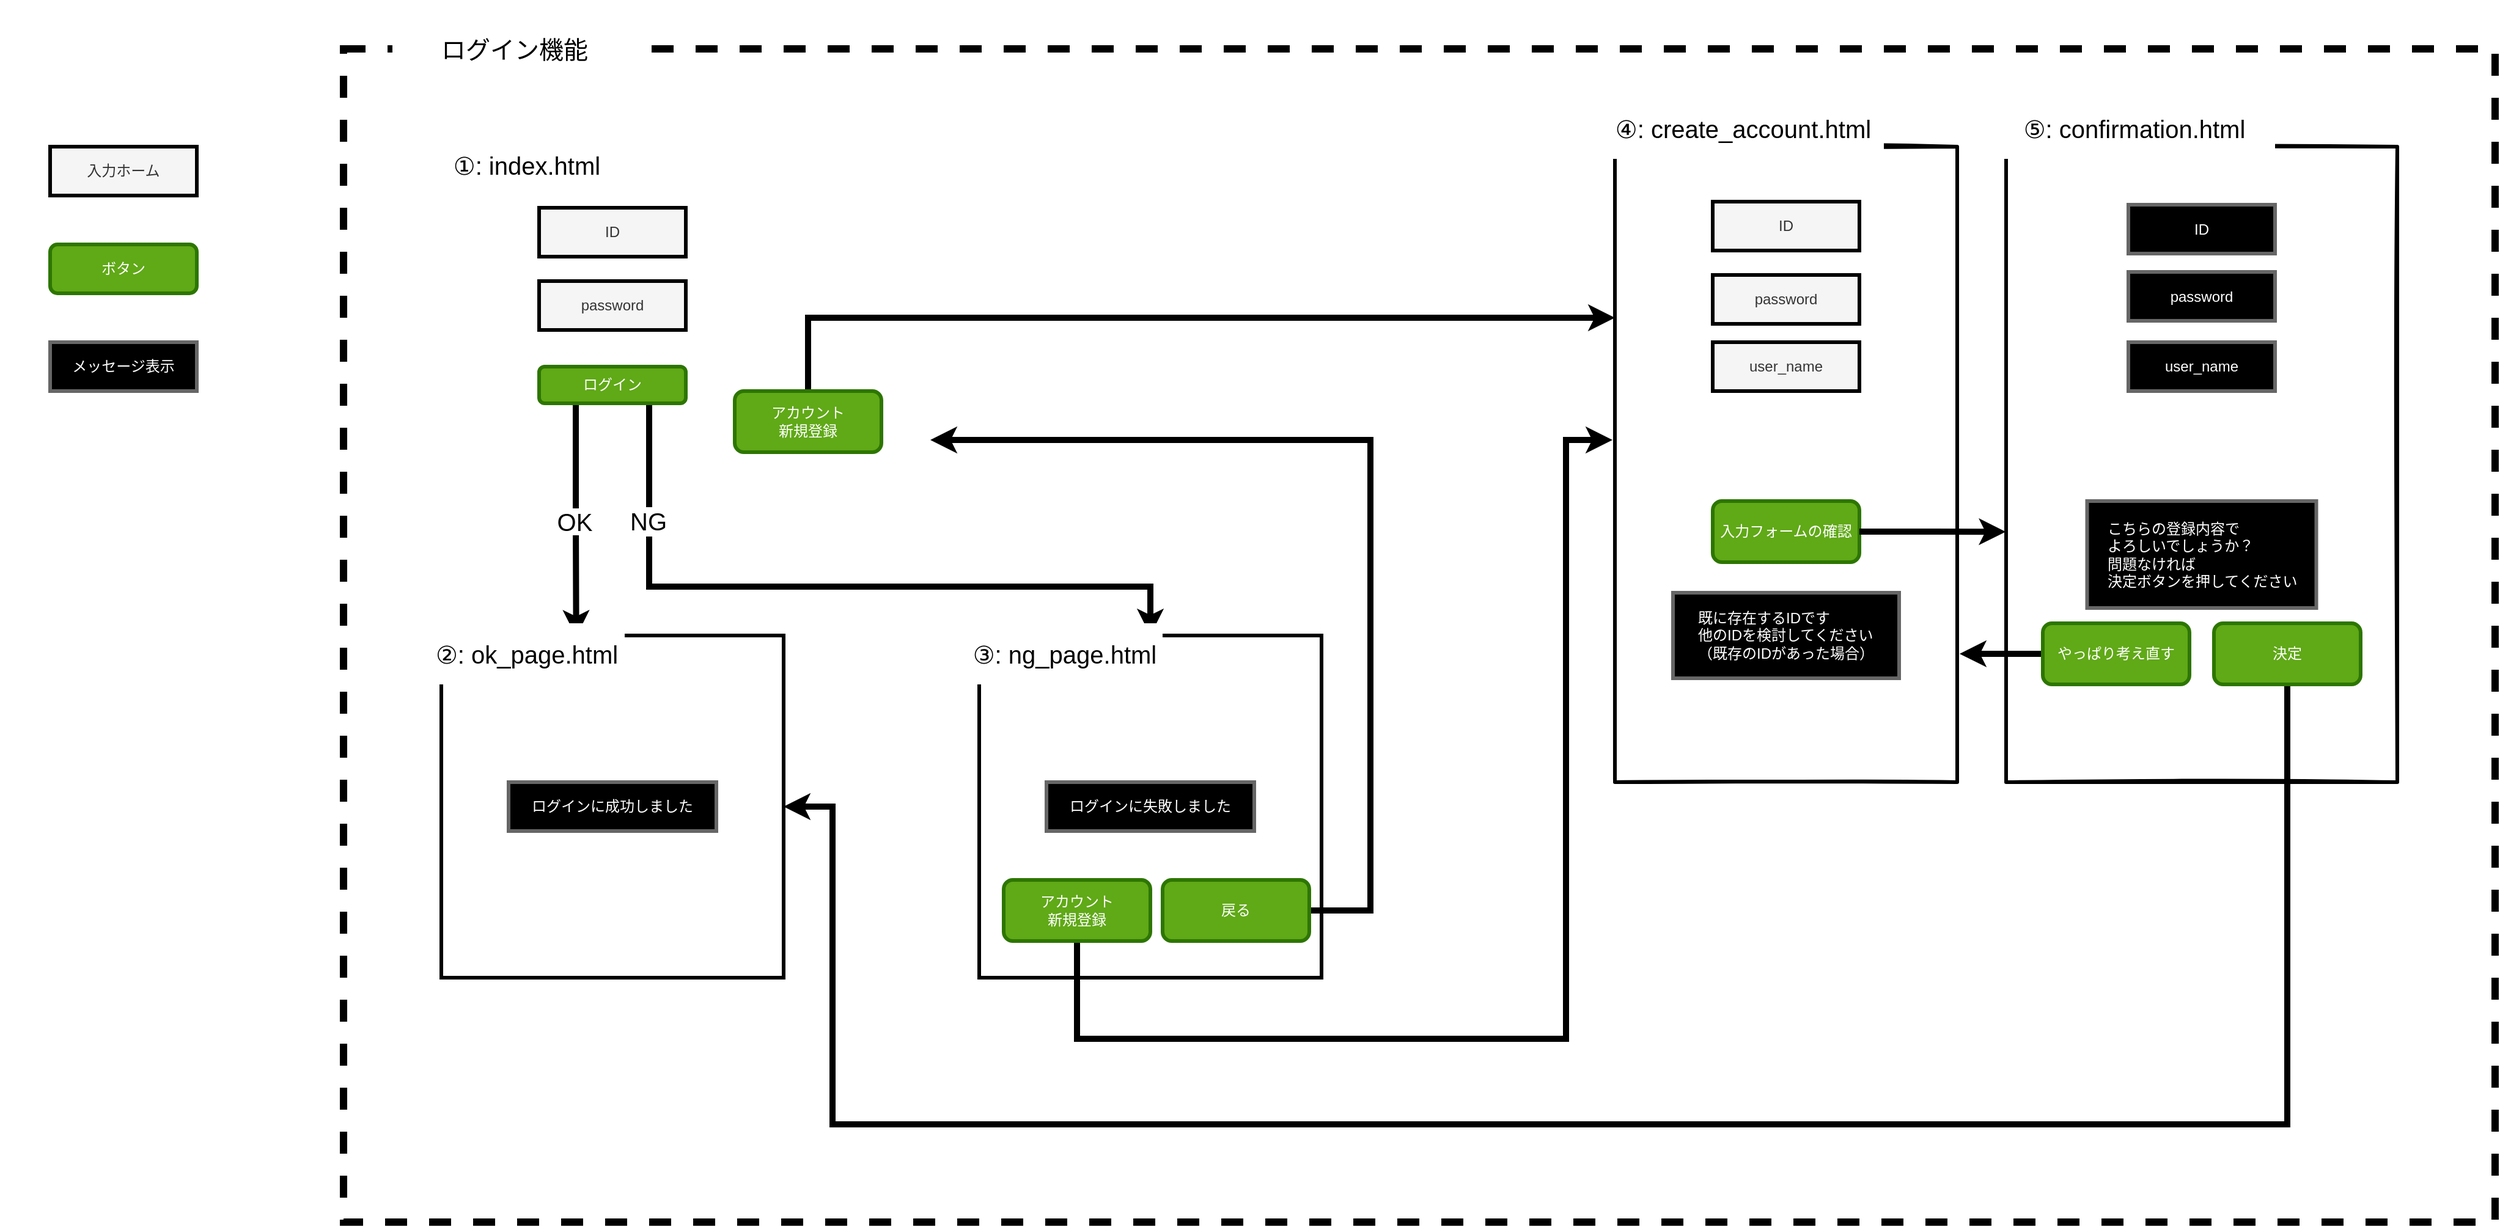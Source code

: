 <mxfile version="15.2.7" type="device" pages="2"><diagram id="_eIZh0aJAjxgbjg2VXkK" name="ログイン機能"><mxGraphModel dx="786" dy="572" grid="1" gridSize="10" guides="1" tooltips="1" connect="1" arrows="1" fold="1" page="1" pageScale="1" pageWidth="3000" pageHeight="3000" math="0" shadow="0"><root><mxCell id="0"/><mxCell id="1" parent="0"/><mxCell id="4dg3NlX9yMt_YVuA9b0G-71" value="" style="rounded=0;whiteSpace=wrap;html=1;labelBackgroundColor=#FFFFFF;fontSize=20;fillColor=none;dashed=1;strokeWidth=6;" vertex="1" parent="1"><mxGeometry x="320" y="240" width="1760" height="960" as="geometry"/></mxCell><mxCell id="4dg3NlX9yMt_YVuA9b0G-30" value="" style="rounded=0;whiteSpace=wrap;html=1;labelBackgroundColor=#000000;fontSize=12;fontColor=#333333;strokeColor=#FFFFFF;strokeWidth=2;fillColor=none;dashed=1;perimeterSpacing=0;glass=0;sketch=1;" vertex="1" parent="1"><mxGeometry x="40" y="280" width="200" height="270" as="geometry"/></mxCell><mxCell id="4dg3NlX9yMt_YVuA9b0G-23" value="" style="rounded=0;whiteSpace=wrap;html=1;labelBackgroundColor=#FFFFFF;fontSize=20;fontColor=#000000;strokeColor=#FFFFFF;strokeWidth=3;" vertex="1" parent="1"><mxGeometry x="400" y="320" width="400" height="280" as="geometry"/></mxCell><mxCell id="4dg3NlX9yMt_YVuA9b0G-3" value="ID" style="rounded=0;whiteSpace=wrap;html=1;fillColor=#f5f5f5;strokeColor=#000000;fontColor=#333333;strokeWidth=3;" vertex="1" parent="1"><mxGeometry x="480" y="370" width="120" height="40" as="geometry"/></mxCell><mxCell id="4dg3NlX9yMt_YVuA9b0G-4" value="password" style="rounded=0;whiteSpace=wrap;html=1;fillColor=#f5f5f5;strokeColor=#000000;fontColor=#333333;strokeWidth=3;" vertex="1" parent="1"><mxGeometry x="480" y="430" width="120" height="40" as="geometry"/></mxCell><mxCell id="4dg3NlX9yMt_YVuA9b0G-16" style="edgeStyle=orthogonalEdgeStyle;rounded=0;orthogonalLoop=1;jettySize=auto;html=1;exitX=0.75;exitY=1;exitDx=0;exitDy=0;fontSize=20;fontColor=#000000;strokeWidth=5;entryX=0.5;entryY=0;entryDx=0;entryDy=0;" edge="1" parent="1" source="4dg3NlX9yMt_YVuA9b0G-5" target="4dg3NlX9yMt_YVuA9b0G-8"><mxGeometry relative="1" as="geometry"><mxPoint x="580" y="690" as="targetPoint"/><Array as="points"><mxPoint x="570" y="680"/><mxPoint x="980" y="680"/></Array></mxGeometry></mxCell><mxCell id="4dg3NlX9yMt_YVuA9b0G-19" value="NG" style="edgeLabel;html=1;align=center;verticalAlign=middle;resizable=0;points=[];fontSize=20;fontColor=#000000;labelBackgroundColor=#FFFFFF;spacing=0;rotation=0;" vertex="1" connectable="0" parent="4dg3NlX9yMt_YVuA9b0G-16"><mxGeometry x="-0.701" y="1" relative="1" as="geometry"><mxPoint x="-2" y="6" as="offset"/></mxGeometry></mxCell><mxCell id="4dg3NlX9yMt_YVuA9b0G-17" style="edgeStyle=orthogonalEdgeStyle;rounded=0;orthogonalLoop=1;jettySize=auto;html=1;exitX=0.25;exitY=1;exitDx=0;exitDy=0;entryX=0.394;entryY=0.004;entryDx=0;entryDy=0;entryPerimeter=0;fontSize=20;fontColor=#000000;strokeWidth=5;" edge="1" parent="1" source="4dg3NlX9yMt_YVuA9b0G-5" target="4dg3NlX9yMt_YVuA9b0G-6"><mxGeometry relative="1" as="geometry"/></mxCell><mxCell id="4dg3NlX9yMt_YVuA9b0G-18" value="OK" style="edgeLabel;align=center;verticalAlign=middle;resizable=0;points=[];fontSize=20;fontColor=#000000;labelBackgroundColor=#FFFFFF;" vertex="1" connectable="0" parent="4dg3NlX9yMt_YVuA9b0G-17"><mxGeometry x="-0.026" y="2" relative="1" as="geometry"><mxPoint x="-3" y="2" as="offset"/></mxGeometry></mxCell><mxCell id="4dg3NlX9yMt_YVuA9b0G-5" value="ログイン" style="rounded=1;whiteSpace=wrap;html=1;strokeColor=#2D7600;strokeWidth=3;fillColor=#60a917;fontColor=#ffffff;" vertex="1" parent="1"><mxGeometry x="480" y="500" width="120" height="30" as="geometry"/></mxCell><mxCell id="4dg3NlX9yMt_YVuA9b0G-6" value="" style="whiteSpace=wrap;html=1;aspect=fixed;strokeWidth=3;" vertex="1" parent="1"><mxGeometry x="400" y="720" width="280" height="280" as="geometry"/></mxCell><mxCell id="4dg3NlX9yMt_YVuA9b0G-8" value="" style="whiteSpace=wrap;html=1;aspect=fixed;strokeWidth=3;" vertex="1" parent="1"><mxGeometry x="840" y="720" width="280" height="280" as="geometry"/></mxCell><mxCell id="4dg3NlX9yMt_YVuA9b0G-36" style="edgeStyle=orthogonalEdgeStyle;rounded=0;orthogonalLoop=1;jettySize=auto;html=1;fontSize=12;fontColor=#FFFFFF;strokeWidth=5;" edge="1" parent="1" source="4dg3NlX9yMt_YVuA9b0G-20" target="4dg3NlX9yMt_YVuA9b0G-35"><mxGeometry relative="1" as="geometry"><Array as="points"><mxPoint x="700" y="460"/></Array></mxGeometry></mxCell><mxCell id="4dg3NlX9yMt_YVuA9b0G-20" value="アカウント&lt;br&gt;新規登録" style="rounded=1;whiteSpace=wrap;html=1;strokeColor=#2D7600;strokeWidth=3;fillColor=#60a917;fontColor=#ffffff;" vertex="1" parent="1"><mxGeometry x="640" y="520" width="120" height="50" as="geometry"/></mxCell><mxCell id="4dg3NlX9yMt_YVuA9b0G-25" value="ログインに失敗しました" style="rounded=0;whiteSpace=wrap;html=1;labelBackgroundColor=#000000;fontSize=12;strokeWidth=3;fillColor=#000000;strokeColor=#666666;fontColor=#FFFFFF;" vertex="1" parent="1"><mxGeometry x="895" y="840" width="170" height="40" as="geometry"/></mxCell><mxCell id="4dg3NlX9yMt_YVuA9b0G-26" value="入力ホーム" style="rounded=0;whiteSpace=wrap;html=1;fillColor=#f5f5f5;strokeColor=#000000;fontColor=#333333;strokeWidth=3;" vertex="1" parent="1"><mxGeometry x="80" y="320" width="120" height="40" as="geometry"/></mxCell><mxCell id="4dg3NlX9yMt_YVuA9b0G-28" value="ボタン" style="rounded=1;whiteSpace=wrap;html=1;strokeColor=#2D7600;strokeWidth=3;fillColor=#60a917;fontColor=#ffffff;" vertex="1" parent="1"><mxGeometry x="80" y="400" width="120" height="40" as="geometry"/></mxCell><mxCell id="4dg3NlX9yMt_YVuA9b0G-29" value="メッセージ表示" style="rounded=0;whiteSpace=wrap;html=1;labelBackgroundColor=#000000;fontSize=12;strokeWidth=3;fillColor=#000000;strokeColor=#666666;fontColor=#FFFFFF;" vertex="1" parent="1"><mxGeometry x="80" y="480" width="120" height="40" as="geometry"/></mxCell><mxCell id="4dg3NlX9yMt_YVuA9b0G-31" value="ログインに成功しました" style="rounded=0;whiteSpace=wrap;html=1;labelBackgroundColor=#000000;fontSize=12;strokeWidth=3;fillColor=#000000;strokeColor=#666666;fontColor=#FFFFFF;" vertex="1" parent="1"><mxGeometry x="455" y="840" width="170" height="40" as="geometry"/></mxCell><mxCell id="4dg3NlX9yMt_YVuA9b0G-39" style="edgeStyle=orthogonalEdgeStyle;rounded=0;orthogonalLoop=1;jettySize=auto;html=1;fontSize=12;fontColor=#FFFFFF;strokeWidth=5;" edge="1" parent="1" source="4dg3NlX9yMt_YVuA9b0G-38"><mxGeometry relative="1" as="geometry"><mxPoint x="1358" y="560" as="targetPoint"/><Array as="points"><mxPoint x="920" y="1050"/><mxPoint x="1320" y="1050"/><mxPoint x="1320" y="560"/></Array></mxGeometry></mxCell><mxCell id="4dg3NlX9yMt_YVuA9b0G-38" value="アカウント&lt;br&gt;新規登録" style="rounded=1;whiteSpace=wrap;html=1;strokeColor=#2D7600;strokeWidth=3;fillColor=#60a917;fontColor=#ffffff;" vertex="1" parent="1"><mxGeometry x="860" y="920" width="120" height="50" as="geometry"/></mxCell><mxCell id="4dg3NlX9yMt_YVuA9b0G-41" style="edgeStyle=orthogonalEdgeStyle;rounded=0;orthogonalLoop=1;jettySize=auto;html=1;fontSize=12;fontColor=#FFFFFF;strokeWidth=5;" edge="1" parent="1" source="4dg3NlX9yMt_YVuA9b0G-40"><mxGeometry relative="1" as="geometry"><mxPoint x="800" y="560" as="targetPoint"/><Array as="points"><mxPoint x="1160" y="945"/><mxPoint x="1160" y="560"/></Array></mxGeometry></mxCell><mxCell id="4dg3NlX9yMt_YVuA9b0G-40" value="戻る" style="rounded=1;whiteSpace=wrap;html=1;strokeColor=#2D7600;strokeWidth=3;fillColor=#60a917;fontColor=#ffffff;" vertex="1" parent="1"><mxGeometry x="990" y="920" width="120" height="50" as="geometry"/></mxCell><mxCell id="4dg3NlX9yMt_YVuA9b0G-45" value="" style="rounded=0;whiteSpace=wrap;html=1;glass=0;labelBackgroundColor=#000000;sketch=1;fontSize=12;strokeWidth=3;align=left;verticalAlign=middle;" vertex="1" parent="1"><mxGeometry x="1680" y="320" width="320" height="520" as="geometry"/></mxCell><mxCell id="4dg3NlX9yMt_YVuA9b0G-48" value="ID" style="rounded=0;whiteSpace=wrap;html=1;labelBackgroundColor=#000000;fontSize=12;strokeWidth=3;fillColor=#000000;strokeColor=#666666;fontColor=#FFFFFF;" vertex="1" parent="1"><mxGeometry x="1780" y="367.5" width="120" height="40" as="geometry"/></mxCell><mxCell id="4dg3NlX9yMt_YVuA9b0G-49" value="password" style="rounded=0;whiteSpace=wrap;html=1;labelBackgroundColor=#000000;fontSize=12;strokeWidth=3;fillColor=#000000;strokeColor=#666666;fontColor=#FFFFFF;" vertex="1" parent="1"><mxGeometry x="1780" y="422.5" width="120" height="40" as="geometry"/></mxCell><mxCell id="4dg3NlX9yMt_YVuA9b0G-51" value="こちらの登録内容で&lt;br&gt;よろしいでしょうか？&lt;br&gt;問題なければ&lt;br&gt;&lt;div&gt;決定ボタンを押してください&lt;/div&gt;" style="rounded=0;whiteSpace=wrap;html=1;labelBackgroundColor=#000000;fontSize=12;strokeWidth=3;fillColor=#000000;strokeColor=#666666;fontColor=#FFFFFF;align=left;spacingLeft=15;" vertex="1" parent="1"><mxGeometry x="1746.25" y="610" width="187.5" height="87.5" as="geometry"/></mxCell><mxCell id="4dg3NlX9yMt_YVuA9b0G-63" style="edgeStyle=orthogonalEdgeStyle;rounded=0;orthogonalLoop=1;jettySize=auto;html=1;entryX=1;entryY=0.5;entryDx=0;entryDy=0;fontSize=12;fontColor=#FFFFFF;strokeWidth=5;" edge="1" parent="1" source="4dg3NlX9yMt_YVuA9b0G-52" target="4dg3NlX9yMt_YVuA9b0G-6"><mxGeometry relative="1" as="geometry"><Array as="points"><mxPoint x="1910" y="1120"/><mxPoint x="720" y="1120"/><mxPoint x="720" y="860"/></Array></mxGeometry></mxCell><mxCell id="4dg3NlX9yMt_YVuA9b0G-52" value="決定" style="rounded=1;whiteSpace=wrap;html=1;strokeColor=#2D7600;strokeWidth=3;fillColor=#60a917;fontColor=#ffffff;" vertex="1" parent="1"><mxGeometry x="1850" y="710" width="120" height="50" as="geometry"/></mxCell><mxCell id="4dg3NlX9yMt_YVuA9b0G-60" style="edgeStyle=orthogonalEdgeStyle;rounded=0;orthogonalLoop=1;jettySize=auto;html=1;entryX=1.007;entryY=0.798;entryDx=0;entryDy=0;entryPerimeter=0;fontSize=12;fontColor=#FFFFFF;strokeWidth=5;" edge="1" parent="1" source="4dg3NlX9yMt_YVuA9b0G-53" target="4dg3NlX9yMt_YVuA9b0G-35"><mxGeometry relative="1" as="geometry"/></mxCell><mxCell id="4dg3NlX9yMt_YVuA9b0G-53" value="やっぱり考え直す" style="rounded=1;whiteSpace=wrap;html=1;strokeColor=#2D7600;strokeWidth=3;fillColor=#60a917;fontColor=#ffffff;" vertex="1" parent="1"><mxGeometry x="1710" y="710" width="120" height="50" as="geometry"/></mxCell><mxCell id="4dg3NlX9yMt_YVuA9b0G-55" value="&lt;span style=&quot;&quot;&gt;user_name&lt;/span&gt;" style="rounded=0;whiteSpace=wrap;html=1;labelBackgroundColor=#000000;fontSize=12;strokeWidth=3;fillColor=#000000;strokeColor=#666666;fontColor=#FFFFFF;" vertex="1" parent="1"><mxGeometry x="1780" y="480" width="120" height="40" as="geometry"/></mxCell><mxCell id="4dg3NlX9yMt_YVuA9b0G-59" style="edgeStyle=orthogonalEdgeStyle;rounded=0;orthogonalLoop=1;jettySize=auto;html=1;exitX=0.5;exitY=1;exitDx=0;exitDy=0;fontSize=12;fontColor=#FFFFFF;strokeWidth=5;" edge="1" parent="1" source="4dg3NlX9yMt_YVuA9b0G-45" target="4dg3NlX9yMt_YVuA9b0G-45"><mxGeometry relative="1" as="geometry"/></mxCell><mxCell id="4dg3NlX9yMt_YVuA9b0G-64" value="" style="group" vertex="1" connectable="0" parent="1"><mxGeometry x="1360" y="320" width="280" height="520" as="geometry"/></mxCell><mxCell id="4dg3NlX9yMt_YVuA9b0G-35" value="" style="rounded=0;whiteSpace=wrap;html=1;glass=0;labelBackgroundColor=#000000;sketch=1;fontSize=12;strokeWidth=3;" vertex="1" parent="4dg3NlX9yMt_YVuA9b0G-64"><mxGeometry width="280" height="520" as="geometry"/></mxCell><mxCell id="4dg3NlX9yMt_YVuA9b0G-32" value="ID" style="rounded=0;whiteSpace=wrap;html=1;fillColor=#f5f5f5;strokeColor=#000000;fontColor=#333333;strokeWidth=3;" vertex="1" parent="4dg3NlX9yMt_YVuA9b0G-64"><mxGeometry x="80" y="45" width="120" height="40" as="geometry"/></mxCell><mxCell id="4dg3NlX9yMt_YVuA9b0G-33" value="password" style="rounded=0;whiteSpace=wrap;html=1;fillColor=#f5f5f5;strokeColor=#000000;fontColor=#333333;strokeWidth=3;" vertex="1" parent="4dg3NlX9yMt_YVuA9b0G-64"><mxGeometry x="80" y="105" width="120" height="40" as="geometry"/></mxCell><mxCell id="4dg3NlX9yMt_YVuA9b0G-34" value="入力フォームの確認" style="rounded=1;whiteSpace=wrap;html=1;strokeColor=#2D7600;strokeWidth=3;fillColor=#60a917;fontColor=#ffffff;" vertex="1" parent="4dg3NlX9yMt_YVuA9b0G-64"><mxGeometry x="80" y="290" width="120" height="50" as="geometry"/></mxCell><mxCell id="4dg3NlX9yMt_YVuA9b0G-37" value="既に存在するIDです&lt;br&gt;&lt;div&gt;他のIDを検討してください&lt;/div&gt;&lt;div&gt;（既存のIDがあった場合）&lt;/div&gt;" style="rounded=0;whiteSpace=wrap;html=1;labelBackgroundColor=#000000;fontSize=12;strokeWidth=3;fillColor=#000000;strokeColor=#666666;fontColor=#FFFFFF;align=left;verticalAlign=middle;spacingLeft=18;" vertex="1" parent="4dg3NlX9yMt_YVuA9b0G-64"><mxGeometry x="47.5" y="365" width="185" height="70" as="geometry"/></mxCell><mxCell id="4dg3NlX9yMt_YVuA9b0G-54" value="user_name" style="rounded=0;whiteSpace=wrap;html=1;fillColor=#f5f5f5;strokeColor=#000000;fontColor=#333333;strokeWidth=3;" vertex="1" parent="4dg3NlX9yMt_YVuA9b0G-64"><mxGeometry x="80" y="160" width="120" height="40" as="geometry"/></mxCell><mxCell id="4dg3NlX9yMt_YVuA9b0G-61" style="edgeStyle=orthogonalEdgeStyle;rounded=0;orthogonalLoop=1;jettySize=auto;html=1;entryX=-0.001;entryY=0.606;entryDx=0;entryDy=0;entryPerimeter=0;fontSize=12;fontColor=#FFFFFF;strokeWidth=5;" edge="1" parent="1" source="4dg3NlX9yMt_YVuA9b0G-34" target="4dg3NlX9yMt_YVuA9b0G-45"><mxGeometry relative="1" as="geometry"/></mxCell><mxCell id="4dg3NlX9yMt_YVuA9b0G-73" value="①: index.html" style="rounded=0;whiteSpace=wrap;html=1;dashed=1;labelBackgroundColor=#FFFFFF;fontSize=20;fontColor=#000000;strokeWidth=6;fillColor=#FFFFFF;gradientColor=none;strokeColor=none;" vertex="1" parent="1"><mxGeometry x="390" y="310" width="160" height="50" as="geometry"/></mxCell><mxCell id="4dg3NlX9yMt_YVuA9b0G-74" value="②: ok_page.html" style="rounded=0;whiteSpace=wrap;html=1;dashed=1;labelBackgroundColor=#FFFFFF;fontSize=20;fontColor=#000000;strokeWidth=6;fillColor=#FFFFFF;gradientColor=none;strokeColor=none;" vertex="1" parent="1"><mxGeometry x="390" y="710" width="160" height="50" as="geometry"/></mxCell><mxCell id="4dg3NlX9yMt_YVuA9b0G-75" value="③: ng_page.html" style="rounded=0;whiteSpace=wrap;html=1;dashed=1;labelBackgroundColor=#FFFFFF;fontSize=20;fontColor=#000000;strokeWidth=6;fillColor=#FFFFFF;gradientColor=none;strokeColor=none;" vertex="1" parent="1"><mxGeometry x="830" y="710" width="160" height="50" as="geometry"/></mxCell><mxCell id="4dg3NlX9yMt_YVuA9b0G-76" value="④: create_account.html" style="rounded=0;whiteSpace=wrap;html=1;dashed=1;labelBackgroundColor=#FFFFFF;fontSize=20;fontColor=#000000;strokeWidth=6;fillColor=#FFFFFF;gradientColor=none;strokeColor=none;" vertex="1" parent="1"><mxGeometry x="1350" y="280" width="230" height="50" as="geometry"/></mxCell><mxCell id="4dg3NlX9yMt_YVuA9b0G-77" value="⑤:&amp;nbsp;&lt;span style=&quot;font-family: inherit ; font-size: 20px ; text-align: left ; background-color: rgb(255 , 255 , 255)&quot;&gt;confirmation&lt;/span&gt;.html" style="rounded=0;whiteSpace=wrap;html=1;dashed=1;labelBackgroundColor=#FFFFFF;fontSize=20;fontColor=#000000;strokeWidth=6;fillColor=#FFFFFF;gradientColor=none;strokeColor=none;" vertex="1" parent="1"><mxGeometry x="1670" y="280" width="230" height="50" as="geometry"/></mxCell><mxCell id="4dg3NlX9yMt_YVuA9b0G-72" value="ログイン機能" style="rounded=0;whiteSpace=wrap;html=1;dashed=1;labelBackgroundColor=#FFFFFF;fontSize=20;fontColor=#000000;strokeWidth=6;fillColor=#FFFFFF;strokeColor=none;" vertex="1" parent="1"><mxGeometry x="360" y="200" width="200" height="80" as="geometry"/></mxCell></root></mxGraphModel></diagram><diagram name="ログイン機能＋DB連携" id="YMku9qutaPe43QvrwdbD"><mxGraphModel dx="925" dy="673" grid="1" gridSize="10" guides="1" tooltips="1" connect="1" arrows="1" fold="1" page="1" pageScale="1" pageWidth="3000" pageHeight="3000" math="0" shadow="0"><root><mxCell id="JeotvxRTCVFVFlLmz-3l-0"/><mxCell id="JeotvxRTCVFVFlLmz-3l-1" parent="JeotvxRTCVFVFlLmz-3l-0"/><mxCell id="bhd80sHZylLyzpHvzOyO-3" value="" style="rounded=0;whiteSpace=wrap;html=1;labelBackgroundColor=#FFFFFF;fontSize=20;strokeWidth=3;" vertex="1" parent="JeotvxRTCVFVFlLmz-3l-1"><mxGeometry x="320" y="1480" width="600" height="400" as="geometry"/></mxCell><mxCell id="JeotvxRTCVFVFlLmz-3l-2" value="" style="rounded=0;whiteSpace=wrap;html=1;labelBackgroundColor=#FFFFFF;fontSize=20;dashed=1;strokeWidth=6;fillColor=none;" vertex="1" parent="JeotvxRTCVFVFlLmz-3l-1"><mxGeometry x="320" y="240" width="1760" height="960" as="geometry"/></mxCell><mxCell id="JeotvxRTCVFVFlLmz-3l-3" value="" style="rounded=0;whiteSpace=wrap;html=1;labelBackgroundColor=#000000;fontSize=12;fontColor=#333333;strokeColor=#FFFFFF;strokeWidth=2;fillColor=none;dashed=1;perimeterSpacing=0;glass=0;sketch=1;" vertex="1" parent="JeotvxRTCVFVFlLmz-3l-1"><mxGeometry x="40" y="280" width="200" height="270" as="geometry"/></mxCell><mxCell id="JeotvxRTCVFVFlLmz-3l-4" value="" style="rounded=0;whiteSpace=wrap;html=1;labelBackgroundColor=#FFFFFF;fontSize=20;fontColor=#000000;strokeColor=#FFFFFF;strokeWidth=3;" vertex="1" parent="JeotvxRTCVFVFlLmz-3l-1"><mxGeometry x="400" y="320" width="400" height="280" as="geometry"/></mxCell><mxCell id="JeotvxRTCVFVFlLmz-3l-5" value="ID" style="rounded=0;whiteSpace=wrap;html=1;fillColor=#f5f5f5;strokeColor=#000000;fontColor=#333333;strokeWidth=3;" vertex="1" parent="JeotvxRTCVFVFlLmz-3l-1"><mxGeometry x="480" y="370" width="120" height="40" as="geometry"/></mxCell><mxCell id="JeotvxRTCVFVFlLmz-3l-6" value="password" style="rounded=0;whiteSpace=wrap;html=1;fillColor=#f5f5f5;strokeColor=#000000;fontColor=#333333;strokeWidth=3;" vertex="1" parent="JeotvxRTCVFVFlLmz-3l-1"><mxGeometry x="480" y="430" width="120" height="40" as="geometry"/></mxCell><mxCell id="JeotvxRTCVFVFlLmz-3l-7" style="edgeStyle=orthogonalEdgeStyle;rounded=0;orthogonalLoop=1;jettySize=auto;html=1;exitX=0.75;exitY=1;exitDx=0;exitDy=0;fontSize=20;fontColor=#000000;strokeWidth=5;entryX=0.5;entryY=0;entryDx=0;entryDy=0;" edge="1" parent="JeotvxRTCVFVFlLmz-3l-1" source="JeotvxRTCVFVFlLmz-3l-11" target="JeotvxRTCVFVFlLmz-3l-13"><mxGeometry relative="1" as="geometry"><mxPoint x="580" y="690" as="targetPoint"/><Array as="points"><mxPoint x="570" y="680"/><mxPoint x="980" y="680"/></Array></mxGeometry></mxCell><mxCell id="JeotvxRTCVFVFlLmz-3l-8" value="NG" style="edgeLabel;html=1;align=center;verticalAlign=middle;resizable=0;points=[];fontSize=20;fontColor=#000000;labelBackgroundColor=#FFFFFF;spacing=0;rotation=0;" vertex="1" connectable="0" parent="JeotvxRTCVFVFlLmz-3l-7"><mxGeometry x="-0.701" y="1" relative="1" as="geometry"><mxPoint x="-2" y="6" as="offset"/></mxGeometry></mxCell><mxCell id="JeotvxRTCVFVFlLmz-3l-9" style="edgeStyle=orthogonalEdgeStyle;rounded=0;orthogonalLoop=1;jettySize=auto;html=1;exitX=0.25;exitY=1;exitDx=0;exitDy=0;entryX=0.394;entryY=0.004;entryDx=0;entryDy=0;entryPerimeter=0;fontSize=20;fontColor=#000000;strokeWidth=5;" edge="1" parent="JeotvxRTCVFVFlLmz-3l-1" source="JeotvxRTCVFVFlLmz-3l-11" target="JeotvxRTCVFVFlLmz-3l-12"><mxGeometry relative="1" as="geometry"/></mxCell><mxCell id="JeotvxRTCVFVFlLmz-3l-10" value="OK" style="edgeLabel;align=center;verticalAlign=middle;resizable=0;points=[];fontSize=20;fontColor=#000000;labelBackgroundColor=#FFFFFF;" vertex="1" connectable="0" parent="JeotvxRTCVFVFlLmz-3l-9"><mxGeometry x="-0.026" y="2" relative="1" as="geometry"><mxPoint x="-3" y="2" as="offset"/></mxGeometry></mxCell><mxCell id="JeotvxRTCVFVFlLmz-3l-11" value="ログイン" style="rounded=1;whiteSpace=wrap;html=1;strokeColor=#2D7600;strokeWidth=3;fillColor=#60a917;fontColor=#ffffff;" vertex="1" parent="JeotvxRTCVFVFlLmz-3l-1"><mxGeometry x="480" y="500" width="120" height="30" as="geometry"/></mxCell><mxCell id="bhd80sHZylLyzpHvzOyO-0" style="edgeStyle=orthogonalEdgeStyle;rounded=0;orthogonalLoop=1;jettySize=auto;html=1;fontSize=20;fontColor=#000000;strokeWidth=5;" edge="1" parent="JeotvxRTCVFVFlLmz-3l-1" source="JeotvxRTCVFVFlLmz-3l-12"><mxGeometry relative="1" as="geometry"><mxPoint x="540" y="1440" as="targetPoint"/></mxGeometry></mxCell><mxCell id="JeotvxRTCVFVFlLmz-3l-12" value="" style="whiteSpace=wrap;html=1;aspect=fixed;strokeWidth=3;" vertex="1" parent="JeotvxRTCVFVFlLmz-3l-1"><mxGeometry x="400" y="720" width="280" height="280" as="geometry"/></mxCell><mxCell id="JeotvxRTCVFVFlLmz-3l-13" value="" style="whiteSpace=wrap;html=1;aspect=fixed;strokeWidth=3;" vertex="1" parent="JeotvxRTCVFVFlLmz-3l-1"><mxGeometry x="840" y="720" width="280" height="280" as="geometry"/></mxCell><mxCell id="JeotvxRTCVFVFlLmz-3l-14" style="edgeStyle=orthogonalEdgeStyle;rounded=0;orthogonalLoop=1;jettySize=auto;html=1;fontSize=12;fontColor=#FFFFFF;strokeWidth=5;" edge="1" parent="JeotvxRTCVFVFlLmz-3l-1" source="JeotvxRTCVFVFlLmz-3l-15" target="JeotvxRTCVFVFlLmz-3l-36"><mxGeometry relative="1" as="geometry"><Array as="points"><mxPoint x="700" y="460"/></Array></mxGeometry></mxCell><mxCell id="JeotvxRTCVFVFlLmz-3l-15" value="アカウント&lt;br&gt;新規登録" style="rounded=1;whiteSpace=wrap;html=1;strokeColor=#2D7600;strokeWidth=3;fillColor=#60a917;fontColor=#ffffff;" vertex="1" parent="JeotvxRTCVFVFlLmz-3l-1"><mxGeometry x="640" y="520" width="120" height="50" as="geometry"/></mxCell><mxCell id="JeotvxRTCVFVFlLmz-3l-16" value="ログインに失敗しました" style="rounded=0;whiteSpace=wrap;html=1;labelBackgroundColor=#000000;fontSize=12;strokeWidth=3;fillColor=#000000;strokeColor=#666666;fontColor=#FFFFFF;" vertex="1" parent="JeotvxRTCVFVFlLmz-3l-1"><mxGeometry x="895" y="840" width="170" height="40" as="geometry"/></mxCell><mxCell id="JeotvxRTCVFVFlLmz-3l-17" value="入力ホーム" style="rounded=0;whiteSpace=wrap;html=1;fillColor=#f5f5f5;strokeColor=#000000;fontColor=#333333;strokeWidth=3;" vertex="1" parent="JeotvxRTCVFVFlLmz-3l-1"><mxGeometry x="80" y="320" width="120" height="40" as="geometry"/></mxCell><mxCell id="JeotvxRTCVFVFlLmz-3l-18" value="ボタン" style="rounded=1;whiteSpace=wrap;html=1;strokeColor=#2D7600;strokeWidth=3;fillColor=#60a917;fontColor=#ffffff;" vertex="1" parent="JeotvxRTCVFVFlLmz-3l-1"><mxGeometry x="80" y="400" width="120" height="40" as="geometry"/></mxCell><mxCell id="JeotvxRTCVFVFlLmz-3l-19" value="メッセージ表示" style="rounded=0;whiteSpace=wrap;html=1;labelBackgroundColor=#000000;fontSize=12;strokeWidth=3;fillColor=#000000;strokeColor=#666666;fontColor=#FFFFFF;" vertex="1" parent="JeotvxRTCVFVFlLmz-3l-1"><mxGeometry x="80" y="480" width="120" height="40" as="geometry"/></mxCell><mxCell id="JeotvxRTCVFVFlLmz-3l-20" value="ログインに成功しました" style="rounded=0;whiteSpace=wrap;html=1;labelBackgroundColor=#000000;fontSize=12;strokeWidth=3;fillColor=#000000;strokeColor=#666666;fontColor=#FFFFFF;" vertex="1" parent="JeotvxRTCVFVFlLmz-3l-1"><mxGeometry x="455" y="840" width="170" height="40" as="geometry"/></mxCell><mxCell id="JeotvxRTCVFVFlLmz-3l-21" style="edgeStyle=orthogonalEdgeStyle;rounded=0;orthogonalLoop=1;jettySize=auto;html=1;fontSize=12;fontColor=#FFFFFF;strokeWidth=5;" edge="1" parent="JeotvxRTCVFVFlLmz-3l-1" source="JeotvxRTCVFVFlLmz-3l-22"><mxGeometry relative="1" as="geometry"><mxPoint x="1358" y="560" as="targetPoint"/><Array as="points"><mxPoint x="920" y="1050"/><mxPoint x="1320" y="1050"/><mxPoint x="1320" y="560"/></Array></mxGeometry></mxCell><mxCell id="JeotvxRTCVFVFlLmz-3l-22" value="アカウント&lt;br&gt;新規登録" style="rounded=1;whiteSpace=wrap;html=1;strokeColor=#2D7600;strokeWidth=3;fillColor=#60a917;fontColor=#ffffff;" vertex="1" parent="JeotvxRTCVFVFlLmz-3l-1"><mxGeometry x="860" y="920" width="120" height="50" as="geometry"/></mxCell><mxCell id="JeotvxRTCVFVFlLmz-3l-23" style="edgeStyle=orthogonalEdgeStyle;rounded=0;orthogonalLoop=1;jettySize=auto;html=1;fontSize=12;fontColor=#FFFFFF;strokeWidth=5;" edge="1" parent="JeotvxRTCVFVFlLmz-3l-1" source="JeotvxRTCVFVFlLmz-3l-24"><mxGeometry relative="1" as="geometry"><mxPoint x="800" y="560" as="targetPoint"/><Array as="points"><mxPoint x="1160" y="945"/><mxPoint x="1160" y="560"/></Array></mxGeometry></mxCell><mxCell id="JeotvxRTCVFVFlLmz-3l-24" value="戻る" style="rounded=1;whiteSpace=wrap;html=1;strokeColor=#2D7600;strokeWidth=3;fillColor=#60a917;fontColor=#ffffff;" vertex="1" parent="JeotvxRTCVFVFlLmz-3l-1"><mxGeometry x="990" y="920" width="120" height="50" as="geometry"/></mxCell><mxCell id="JeotvxRTCVFVFlLmz-3l-25" value="" style="rounded=0;whiteSpace=wrap;html=1;glass=0;labelBackgroundColor=#000000;sketch=1;fontSize=12;strokeWidth=3;align=left;verticalAlign=middle;" vertex="1" parent="JeotvxRTCVFVFlLmz-3l-1"><mxGeometry x="1680" y="320" width="320" height="520" as="geometry"/></mxCell><mxCell id="JeotvxRTCVFVFlLmz-3l-26" value="ID" style="rounded=0;whiteSpace=wrap;html=1;labelBackgroundColor=#000000;fontSize=12;strokeWidth=3;fillColor=#000000;strokeColor=#666666;fontColor=#FFFFFF;" vertex="1" parent="JeotvxRTCVFVFlLmz-3l-1"><mxGeometry x="1780" y="367.5" width="120" height="40" as="geometry"/></mxCell><mxCell id="JeotvxRTCVFVFlLmz-3l-27" value="password" style="rounded=0;whiteSpace=wrap;html=1;labelBackgroundColor=#000000;fontSize=12;strokeWidth=3;fillColor=#000000;strokeColor=#666666;fontColor=#FFFFFF;" vertex="1" parent="JeotvxRTCVFVFlLmz-3l-1"><mxGeometry x="1780" y="422.5" width="120" height="40" as="geometry"/></mxCell><mxCell id="JeotvxRTCVFVFlLmz-3l-28" value="こちらの登録内容で&lt;br&gt;よろしいでしょうか？&lt;br&gt;問題なければ&lt;br&gt;&lt;div&gt;決定ボタンを押してください&lt;/div&gt;" style="rounded=0;whiteSpace=wrap;html=1;labelBackgroundColor=#000000;fontSize=12;strokeWidth=3;fillColor=#000000;strokeColor=#666666;fontColor=#FFFFFF;align=left;spacingLeft=15;" vertex="1" parent="JeotvxRTCVFVFlLmz-3l-1"><mxGeometry x="1746.25" y="610" width="187.5" height="87.5" as="geometry"/></mxCell><mxCell id="JeotvxRTCVFVFlLmz-3l-29" style="edgeStyle=orthogonalEdgeStyle;rounded=0;orthogonalLoop=1;jettySize=auto;html=1;entryX=1;entryY=0.5;entryDx=0;entryDy=0;fontSize=12;fontColor=#FFFFFF;strokeWidth=5;" edge="1" parent="JeotvxRTCVFVFlLmz-3l-1" source="JeotvxRTCVFVFlLmz-3l-30" target="JeotvxRTCVFVFlLmz-3l-12"><mxGeometry relative="1" as="geometry"><Array as="points"><mxPoint x="1910" y="1120"/><mxPoint x="720" y="1120"/><mxPoint x="720" y="860"/></Array></mxGeometry></mxCell><mxCell id="JeotvxRTCVFVFlLmz-3l-30" value="決定" style="rounded=1;whiteSpace=wrap;html=1;strokeColor=#2D7600;strokeWidth=3;fillColor=#60a917;fontColor=#ffffff;" vertex="1" parent="JeotvxRTCVFVFlLmz-3l-1"><mxGeometry x="1850" y="710" width="120" height="50" as="geometry"/></mxCell><mxCell id="JeotvxRTCVFVFlLmz-3l-31" style="edgeStyle=orthogonalEdgeStyle;rounded=0;orthogonalLoop=1;jettySize=auto;html=1;entryX=1.007;entryY=0.798;entryDx=0;entryDy=0;entryPerimeter=0;fontSize=12;fontColor=#FFFFFF;strokeWidth=5;" edge="1" parent="JeotvxRTCVFVFlLmz-3l-1" source="JeotvxRTCVFVFlLmz-3l-32" target="JeotvxRTCVFVFlLmz-3l-36"><mxGeometry relative="1" as="geometry"/></mxCell><mxCell id="JeotvxRTCVFVFlLmz-3l-32" value="やっぱり考え直す" style="rounded=1;whiteSpace=wrap;html=1;strokeColor=#2D7600;strokeWidth=3;fillColor=#60a917;fontColor=#ffffff;" vertex="1" parent="JeotvxRTCVFVFlLmz-3l-1"><mxGeometry x="1710" y="710" width="120" height="50" as="geometry"/></mxCell><mxCell id="JeotvxRTCVFVFlLmz-3l-33" value="&lt;span style=&quot;&quot;&gt;user_name&lt;/span&gt;" style="rounded=0;whiteSpace=wrap;html=1;labelBackgroundColor=#000000;fontSize=12;strokeWidth=3;fillColor=#000000;strokeColor=#666666;fontColor=#FFFFFF;" vertex="1" parent="JeotvxRTCVFVFlLmz-3l-1"><mxGeometry x="1780" y="480" width="120" height="40" as="geometry"/></mxCell><mxCell id="JeotvxRTCVFVFlLmz-3l-34" style="edgeStyle=orthogonalEdgeStyle;rounded=0;orthogonalLoop=1;jettySize=auto;html=1;exitX=0.5;exitY=1;exitDx=0;exitDy=0;fontSize=12;fontColor=#FFFFFF;strokeWidth=5;" edge="1" parent="JeotvxRTCVFVFlLmz-3l-1" source="JeotvxRTCVFVFlLmz-3l-25" target="JeotvxRTCVFVFlLmz-3l-25"><mxGeometry relative="1" as="geometry"/></mxCell><mxCell id="JeotvxRTCVFVFlLmz-3l-35" value="" style="group" vertex="1" connectable="0" parent="JeotvxRTCVFVFlLmz-3l-1"><mxGeometry x="1360" y="320" width="280" height="520" as="geometry"/></mxCell><mxCell id="JeotvxRTCVFVFlLmz-3l-36" value="" style="rounded=0;whiteSpace=wrap;html=1;glass=0;labelBackgroundColor=#000000;sketch=1;fontSize=12;strokeWidth=3;" vertex="1" parent="JeotvxRTCVFVFlLmz-3l-35"><mxGeometry width="280" height="520" as="geometry"/></mxCell><mxCell id="JeotvxRTCVFVFlLmz-3l-37" value="ID" style="rounded=0;whiteSpace=wrap;html=1;fillColor=#f5f5f5;strokeColor=#000000;fontColor=#333333;strokeWidth=3;" vertex="1" parent="JeotvxRTCVFVFlLmz-3l-35"><mxGeometry x="80" y="45" width="120" height="40" as="geometry"/></mxCell><mxCell id="JeotvxRTCVFVFlLmz-3l-38" value="password" style="rounded=0;whiteSpace=wrap;html=1;fillColor=#f5f5f5;strokeColor=#000000;fontColor=#333333;strokeWidth=3;" vertex="1" parent="JeotvxRTCVFVFlLmz-3l-35"><mxGeometry x="80" y="105" width="120" height="40" as="geometry"/></mxCell><mxCell id="JeotvxRTCVFVFlLmz-3l-39" value="入力フォームの確認" style="rounded=1;whiteSpace=wrap;html=1;strokeColor=#2D7600;strokeWidth=3;fillColor=#60a917;fontColor=#ffffff;" vertex="1" parent="JeotvxRTCVFVFlLmz-3l-35"><mxGeometry x="80" y="290" width="120" height="50" as="geometry"/></mxCell><mxCell id="JeotvxRTCVFVFlLmz-3l-40" value="既に存在するIDです&lt;br&gt;&lt;div&gt;他のIDを検討してください&lt;/div&gt;&lt;div&gt;（既存のIDがあった場合）&lt;/div&gt;" style="rounded=0;whiteSpace=wrap;html=1;labelBackgroundColor=#000000;fontSize=12;strokeWidth=3;fillColor=#000000;strokeColor=#666666;fontColor=#FFFFFF;align=left;verticalAlign=middle;spacingLeft=18;" vertex="1" parent="JeotvxRTCVFVFlLmz-3l-35"><mxGeometry x="47.5" y="365" width="185" height="70" as="geometry"/></mxCell><mxCell id="JeotvxRTCVFVFlLmz-3l-41" value="user_name" style="rounded=0;whiteSpace=wrap;html=1;fillColor=#f5f5f5;strokeColor=#000000;fontColor=#333333;strokeWidth=3;" vertex="1" parent="JeotvxRTCVFVFlLmz-3l-35"><mxGeometry x="80" y="160" width="120" height="40" as="geometry"/></mxCell><mxCell id="JeotvxRTCVFVFlLmz-3l-42" style="edgeStyle=orthogonalEdgeStyle;rounded=0;orthogonalLoop=1;jettySize=auto;html=1;entryX=-0.001;entryY=0.606;entryDx=0;entryDy=0;entryPerimeter=0;fontSize=12;fontColor=#FFFFFF;strokeWidth=5;" edge="1" parent="JeotvxRTCVFVFlLmz-3l-1" source="JeotvxRTCVFVFlLmz-3l-39" target="JeotvxRTCVFVFlLmz-3l-25"><mxGeometry relative="1" as="geometry"/></mxCell><mxCell id="JeotvxRTCVFVFlLmz-3l-43" value="①: index.html" style="rounded=0;whiteSpace=wrap;html=1;dashed=1;labelBackgroundColor=#FFFFFF;fontSize=20;fontColor=#000000;strokeWidth=6;fillColor=#FFFFFF;gradientColor=none;strokeColor=none;" vertex="1" parent="JeotvxRTCVFVFlLmz-3l-1"><mxGeometry x="390" y="310" width="160" height="50" as="geometry"/></mxCell><mxCell id="JeotvxRTCVFVFlLmz-3l-44" value="②: ok_page.html" style="rounded=0;whiteSpace=wrap;html=1;dashed=1;labelBackgroundColor=#FFFFFF;fontSize=20;fontColor=#000000;strokeWidth=6;fillColor=#FFFFFF;gradientColor=none;strokeColor=none;" vertex="1" parent="JeotvxRTCVFVFlLmz-3l-1"><mxGeometry x="390" y="710" width="160" height="50" as="geometry"/></mxCell><mxCell id="JeotvxRTCVFVFlLmz-3l-45" value="③: ng_page.html" style="rounded=0;whiteSpace=wrap;html=1;dashed=1;labelBackgroundColor=#FFFFFF;fontSize=20;fontColor=#000000;strokeWidth=6;fillColor=#FFFFFF;gradientColor=none;strokeColor=none;" vertex="1" parent="JeotvxRTCVFVFlLmz-3l-1"><mxGeometry x="830" y="710" width="160" height="50" as="geometry"/></mxCell><mxCell id="JeotvxRTCVFVFlLmz-3l-46" value="④: create_account.html" style="rounded=0;whiteSpace=wrap;html=1;dashed=1;labelBackgroundColor=#FFFFFF;fontSize=20;fontColor=#000000;strokeWidth=6;fillColor=#FFFFFF;gradientColor=none;strokeColor=none;" vertex="1" parent="JeotvxRTCVFVFlLmz-3l-1"><mxGeometry x="1350" y="280" width="230" height="50" as="geometry"/></mxCell><mxCell id="JeotvxRTCVFVFlLmz-3l-47" value="⑤:&amp;nbsp;&lt;span style=&quot;font-family: inherit ; font-size: 20px ; text-align: left ; background-color: rgb(255 , 255 , 255)&quot;&gt;confirmation&lt;/span&gt;.html" style="rounded=0;whiteSpace=wrap;html=1;dashed=1;labelBackgroundColor=#FFFFFF;fontSize=20;fontColor=#000000;strokeWidth=6;fillColor=#FFFFFF;gradientColor=none;strokeColor=none;" vertex="1" parent="JeotvxRTCVFVFlLmz-3l-1"><mxGeometry x="1670" y="280" width="230" height="50" as="geometry"/></mxCell><mxCell id="JeotvxRTCVFVFlLmz-3l-48" value="ログイン機能" style="rounded=0;whiteSpace=wrap;html=1;dashed=1;labelBackgroundColor=#FFFFFF;fontSize=20;fontColor=#000000;strokeWidth=6;fillColor=#FFFFFF;strokeColor=none;" vertex="1" parent="JeotvxRTCVFVFlLmz-3l-1"><mxGeometry x="360" y="200" width="200" height="80" as="geometry"/></mxCell><mxCell id="bhd80sHZylLyzpHvzOyO-20" value="" style="group" vertex="1" connectable="0" parent="JeotvxRTCVFVFlLmz-3l-1"><mxGeometry x="750" y="1500" width="140" height="240" as="geometry"/></mxCell><mxCell id="bhd80sHZylLyzpHvzOyO-10" value="メニュー" style="rounded=1;whiteSpace=wrap;html=1;strokeColor=#2D7600;strokeWidth=3;fillColor=#60a917;fontColor=#ffffff;" vertex="1" parent="bhd80sHZylLyzpHvzOyO-20"><mxGeometry width="120" height="40" as="geometry"/></mxCell><mxCell id="bhd80sHZylLyzpHvzOyO-16" style="edgeStyle=orthogonalEdgeStyle;rounded=0;orthogonalLoop=1;jettySize=auto;html=1;exitX=0;exitY=0.5;exitDx=0;exitDy=0;entryX=0.083;entryY=1;entryDx=0;entryDy=0;entryPerimeter=0;fontSize=20;fontColor=#000000;strokeWidth=2;endArrow=none;endFill=0;" edge="1" parent="bhd80sHZylLyzpHvzOyO-20" source="bhd80sHZylLyzpHvzOyO-11" target="bhd80sHZylLyzpHvzOyO-10"><mxGeometry relative="1" as="geometry"/></mxCell><mxCell id="bhd80sHZylLyzpHvzOyO-11" value="データ入力" style="rounded=1;whiteSpace=wrap;html=1;strokeColor=#2D7600;strokeWidth=3;fillColor=#60a917;fontColor=#ffffff;" vertex="1" parent="bhd80sHZylLyzpHvzOyO-20"><mxGeometry x="20" y="50" width="120" height="40" as="geometry"/></mxCell><mxCell id="bhd80sHZylLyzpHvzOyO-18" style="edgeStyle=orthogonalEdgeStyle;rounded=0;orthogonalLoop=1;jettySize=auto;html=1;exitX=0;exitY=0.5;exitDx=0;exitDy=0;fontSize=20;fontColor=#000000;endArrow=none;endFill=0;strokeWidth=2;" edge="1" parent="bhd80sHZylLyzpHvzOyO-20" source="bhd80sHZylLyzpHvzOyO-12"><mxGeometry relative="1" as="geometry"><mxPoint x="10" y="120.0" as="targetPoint"/><Array as="points"><mxPoint x="10" y="170"/></Array></mxGeometry></mxCell><mxCell id="bhd80sHZylLyzpHvzOyO-12" value="データ検索" style="rounded=1;whiteSpace=wrap;html=1;strokeColor=#2D7600;strokeWidth=3;fillColor=#60a917;fontColor=#ffffff;" vertex="1" parent="bhd80sHZylLyzpHvzOyO-20"><mxGeometry x="20" y="150" width="120" height="40" as="geometry"/></mxCell><mxCell id="bhd80sHZylLyzpHvzOyO-19" style="edgeStyle=orthogonalEdgeStyle;rounded=0;orthogonalLoop=1;jettySize=auto;html=1;exitX=0;exitY=0.5;exitDx=0;exitDy=0;fontSize=20;fontColor=#000000;endArrow=none;endFill=0;strokeWidth=2;" edge="1" parent="bhd80sHZylLyzpHvzOyO-20" source="bhd80sHZylLyzpHvzOyO-13"><mxGeometry relative="1" as="geometry"><mxPoint x="10" y="170.0" as="targetPoint"/><Array as="points"><mxPoint x="10" y="220"/></Array></mxGeometry></mxCell><mxCell id="bhd80sHZylLyzpHvzOyO-13" value="データ削除" style="rounded=1;whiteSpace=wrap;html=1;strokeColor=#2D7600;strokeWidth=3;fillColor=#60a917;fontColor=#ffffff;" vertex="1" parent="bhd80sHZylLyzpHvzOyO-20"><mxGeometry x="20" y="200" width="120" height="40" as="geometry"/></mxCell><mxCell id="bhd80sHZylLyzpHvzOyO-17" style="edgeStyle=orthogonalEdgeStyle;rounded=0;orthogonalLoop=1;jettySize=auto;html=1;exitX=0;exitY=0.5;exitDx=0;exitDy=0;fontSize=20;fontColor=#000000;endArrow=none;endFill=0;strokeWidth=2;" edge="1" parent="bhd80sHZylLyzpHvzOyO-20" source="bhd80sHZylLyzpHvzOyO-14"><mxGeometry relative="1" as="geometry"><mxPoint x="10" y="70.0" as="targetPoint"/><Array as="points"><mxPoint x="10" y="120"/></Array></mxGeometry></mxCell><mxCell id="bhd80sHZylLyzpHvzOyO-14" value="データ編集" style="rounded=1;whiteSpace=wrap;html=1;strokeColor=#2D7600;strokeWidth=3;fillColor=#60a917;fontColor=#ffffff;" vertex="1" parent="bhd80sHZylLyzpHvzOyO-20"><mxGeometry x="20" y="100" width="120" height="40" as="geometry"/></mxCell><mxCell id="bhd80sHZylLyzpHvzOyO-21" value="ログアウト" style="rounded=1;whiteSpace=wrap;html=1;strokeColor=#2D7600;strokeWidth=3;fillColor=#60a917;fontColor=#ffffff;" vertex="1" parent="JeotvxRTCVFVFlLmz-3l-1"><mxGeometry x="350" y="1820" width="120" height="30" as="geometry"/></mxCell><mxCell id="bhd80sHZylLyzpHvzOyO-22" value="押されて&lt;br style=&quot;font-size: 12px;&quot;&gt;初めてDBに登録する。" style="shape=callout;whiteSpace=wrap;html=1;perimeter=calloutPerimeter;rounded=1;labelBackgroundColor=#FFFFFF;fontSize=12;strokeWidth=4;position2=0.13;fillColor=#FFFFFF;strokeColor=#000000;fontColor=#333333;align=left;spacingLeft=16;size=30;position=0.2;" vertex="1" parent="JeotvxRTCVFVFlLmz-3l-1"><mxGeometry x="1940" y="640" width="160" height="80" as="geometry"/></mxCell></root></mxGraphModel></diagram></mxfile>